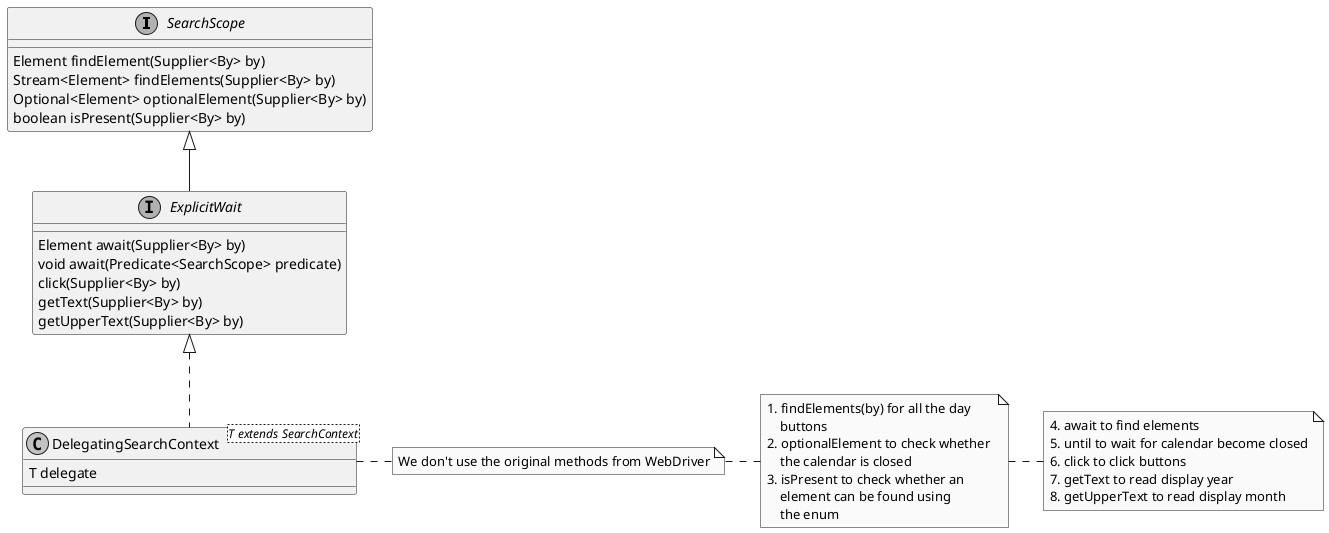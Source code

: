 @startuml

skinparam monochrome true
skinparam shadowing false

interface SearchScope
interface ExplicitWait


class DelegatingSearchContext<T extends SearchContext>

SearchScope  <|--    ExplicitWait
ExplicitWait <|.. DelegatingSearchContext

DelegatingSearchContext : T delegate
note right : We don't use the original methods from WebDriver

SearchScope : Element findElement(Supplier<By> by)
SearchScope : Stream<Element> findElements(Supplier<By> by)
SearchScope : Optional<Element> optionalElement(Supplier<By> by)
SearchScope : boolean isPresent(Supplier<By> by)
note right : 1. findElements(by) for all the day\n    buttons\n2. optionalElement to check whether \n    the calendar is closed\n3. isPresent to check whether an\n    element can be found using\n    the enum

ExplicitWait : Element await(Supplier<By> by)
ExplicitWait : void await(Predicate<SearchScope> predicate)
ExplicitWait : click(Supplier<By> by)
ExplicitWait : getText(Supplier<By> by)
ExplicitWait : getUpperText(Supplier<By> by)
note right :   4. await to find elements\n5. until to wait for calendar become closed\n6. click to click buttons\n7. getText to read display year\n8. getUpperText to read display month

@enduml
